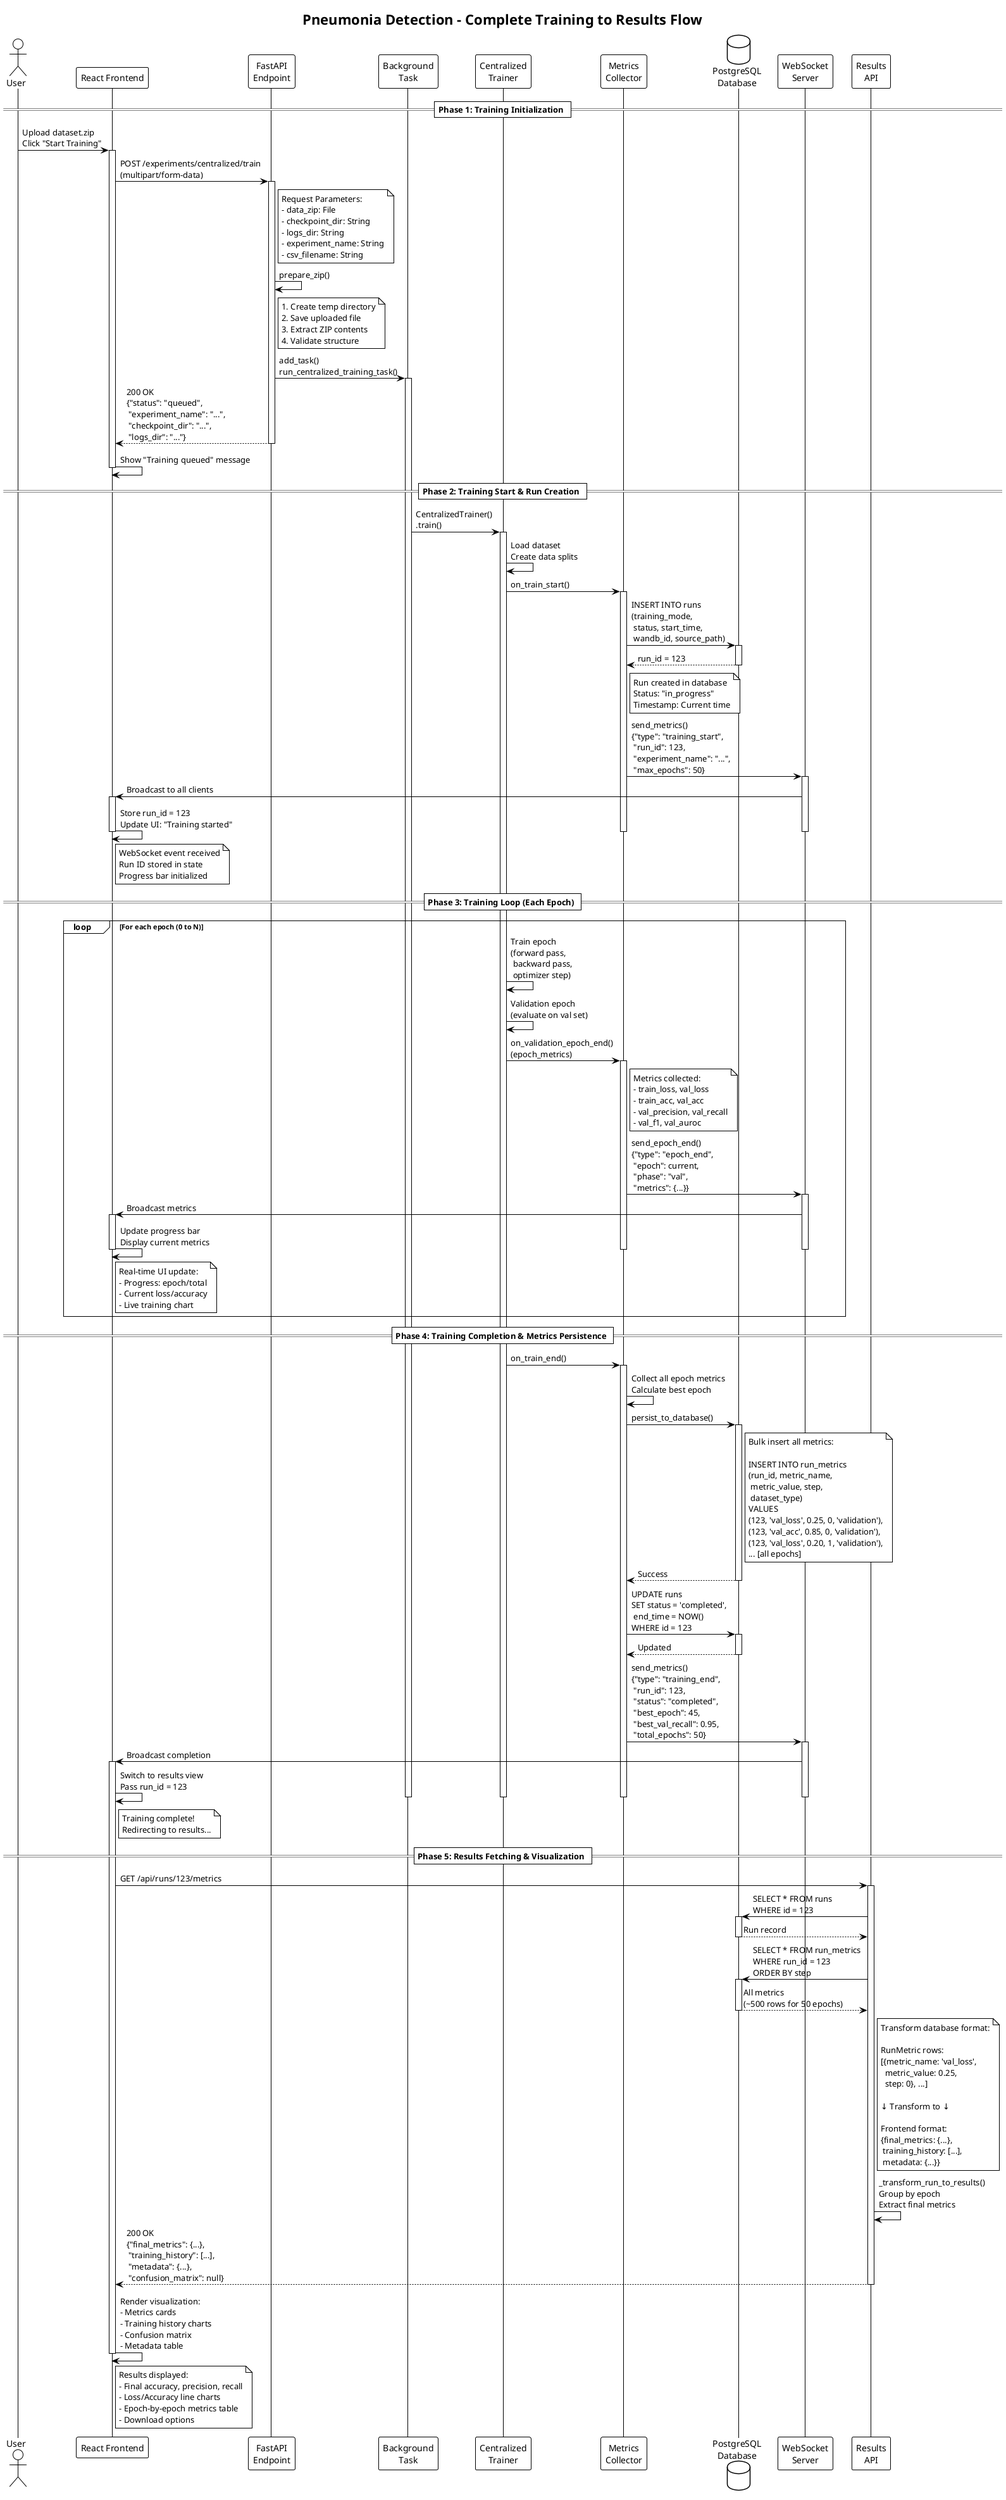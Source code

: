@startuml Training to Results Flow
!theme plain
title Pneumonia Detection - Complete Training to Results Flow

' Participants
actor "User" as User
participant "React Frontend" as Frontend
participant "FastAPI\nEndpoint" as API
participant "Background\nTask" as Task
participant "Centralized\nTrainer" as Trainer
participant "Metrics\nCollector" as Metrics
database "PostgreSQL\nDatabase" as DB
participant "WebSocket\nServer" as WS
participant "Results\nAPI" as ResultsAPI

== Phase 1: Training Initialization ==

User -> Frontend: Upload dataset.zip\nClick "Start Training"
activate Frontend

Frontend -> API: POST /experiments/centralized/train\n(multipart/form-data)
activate API

note right of API
  Request Parameters:
  - data_zip: File
  - checkpoint_dir: String
  - logs_dir: String
  - experiment_name: String
  - csv_filename: String
end note

API -> API: prepare_zip()
note right of API
  1. Create temp directory
  2. Save uploaded file
  3. Extract ZIP contents
  4. Validate structure
end note

API -> Task: add_task()\nrun_centralized_training_task()
activate Task

API --> Frontend: 200 OK\n{"status": "queued",\n "experiment_name": "...",\n "checkpoint_dir": "...",\n "logs_dir": "..."}
deactivate API

Frontend -> Frontend: Show "Training queued" message
deactivate Frontend

== Phase 2: Training Start & Run Creation ==

Task -> Trainer: CentralizedTrainer()\n.train()
activate Trainer

Trainer -> Trainer: Load dataset\nCreate data splits

Trainer -> Metrics: on_train_start()
activate Metrics

Metrics -> DB: INSERT INTO runs\n(training_mode,\n status, start_time,\n wandb_id, source_path)
activate DB
DB --> Metrics: run_id = 123
deactivate DB

note right of Metrics
  Run created in database
  Status: "in_progress"
  Timestamp: Current time
end note

Metrics -> WS: send_metrics()\n{"type": "training_start",\n "run_id": 123,\n "experiment_name": "...",\n "max_epochs": 50}
activate WS

WS -> Frontend: Broadcast to all clients
activate Frontend

Frontend -> Frontend: Store run_id = 123\nUpdate UI: "Training started"
note right of Frontend
  WebSocket event received
  Run ID stored in state
  Progress bar initialized
end note
deactivate Frontend
deactivate WS
deactivate Metrics

== Phase 3: Training Loop (Each Epoch) ==

loop For each epoch (0 to N)

    Trainer -> Trainer: Train epoch\n(forward pass,\n backward pass,\n optimizer step)

    Trainer -> Trainer: Validation epoch\n(evaluate on val set)

    Trainer -> Metrics: on_validation_epoch_end()\n(epoch_metrics)
    activate Metrics

    note right of Metrics
      Metrics collected:
      - train_loss, val_loss
      - train_acc, val_acc
      - val_precision, val_recall
      - val_f1, val_auroc
    end note

    Metrics -> WS: send_epoch_end()\n{"type": "epoch_end",\n "epoch": current,\n "phase": "val",\n "metrics": {...}}
    activate WS

    WS -> Frontend: Broadcast metrics
    activate Frontend

    Frontend -> Frontend: Update progress bar\nDisplay current metrics
    note right of Frontend
      Real-time UI update:
      - Progress: epoch/total
      - Current loss/accuracy
      - Live training chart
    end note
    deactivate Frontend
    deactivate WS
    deactivate Metrics

end

== Phase 4: Training Completion & Metrics Persistence ==

Trainer -> Metrics: on_train_end()
activate Metrics

Metrics -> Metrics: Collect all epoch metrics\nCalculate best epoch

Metrics -> DB: persist_to_database()
activate DB

note right of DB
  Bulk insert all metrics:

  INSERT INTO run_metrics
  (run_id, metric_name,
   metric_value, step,
   dataset_type)
  VALUES
  (123, 'val_loss', 0.25, 0, 'validation'),
  (123, 'val_acc', 0.85, 0, 'validation'),
  (123, 'val_loss', 0.20, 1, 'validation'),
  ... [all epochs]
end note

DB --> Metrics: Success
deactivate DB

Metrics -> DB: UPDATE runs\nSET status = 'completed',\n end_time = NOW()\nWHERE id = 123
activate DB
DB --> Metrics: Updated
deactivate DB

Metrics -> WS: send_metrics()\n{"type": "training_end",\n "run_id": 123,\n "status": "completed",\n "best_epoch": 45,\n "best_val_recall": 0.95,\n "total_epochs": 50}
activate WS

WS -> Frontend: Broadcast completion
activate Frontend

Frontend -> Frontend: Switch to results view\nPass run_id = 123
note right of Frontend
  Training complete!
  Redirecting to results...
end note
deactivate WS

deactivate Metrics
deactivate Trainer
deactivate Task

== Phase 5: Results Fetching & Visualization ==

Frontend -> ResultsAPI: GET /api/runs/123/metrics
activate ResultsAPI

ResultsAPI -> DB: SELECT * FROM runs\nWHERE id = 123
activate DB
DB --> ResultsAPI: Run record
deactivate DB

ResultsAPI -> DB: SELECT * FROM run_metrics\nWHERE run_id = 123\nORDER BY step
activate DB
DB --> ResultsAPI: All metrics\n(~500 rows for 50 epochs)
deactivate DB

note right of ResultsAPI
  Transform database format:

  RunMetric rows:
  [{metric_name: 'val_loss',
    metric_value: 0.25,
    step: 0}, ...]

  ↓ Transform to ↓

  Frontend format:
  {final_metrics: {...},
   training_history: [...],
   metadata: {...}}
end note

ResultsAPI -> ResultsAPI: _transform_run_to_results()\nGroup by epoch\nExtract final metrics

ResultsAPI --> Frontend: 200 OK\n{"final_metrics": {...},\n "training_history": [...],\n "metadata": {...},\n "confusion_matrix": null}
deactivate ResultsAPI

Frontend -> Frontend: Render visualization:\n- Metrics cards\n- Training history charts\n- Confusion matrix\n- Metadata table
note right of Frontend
  Results displayed:
  - Final accuracy, precision, recall
  - Loss/Accuracy line charts
  - Epoch-by-epoch metrics table
  - Download options
end note

deactivate Frontend

@enduml
